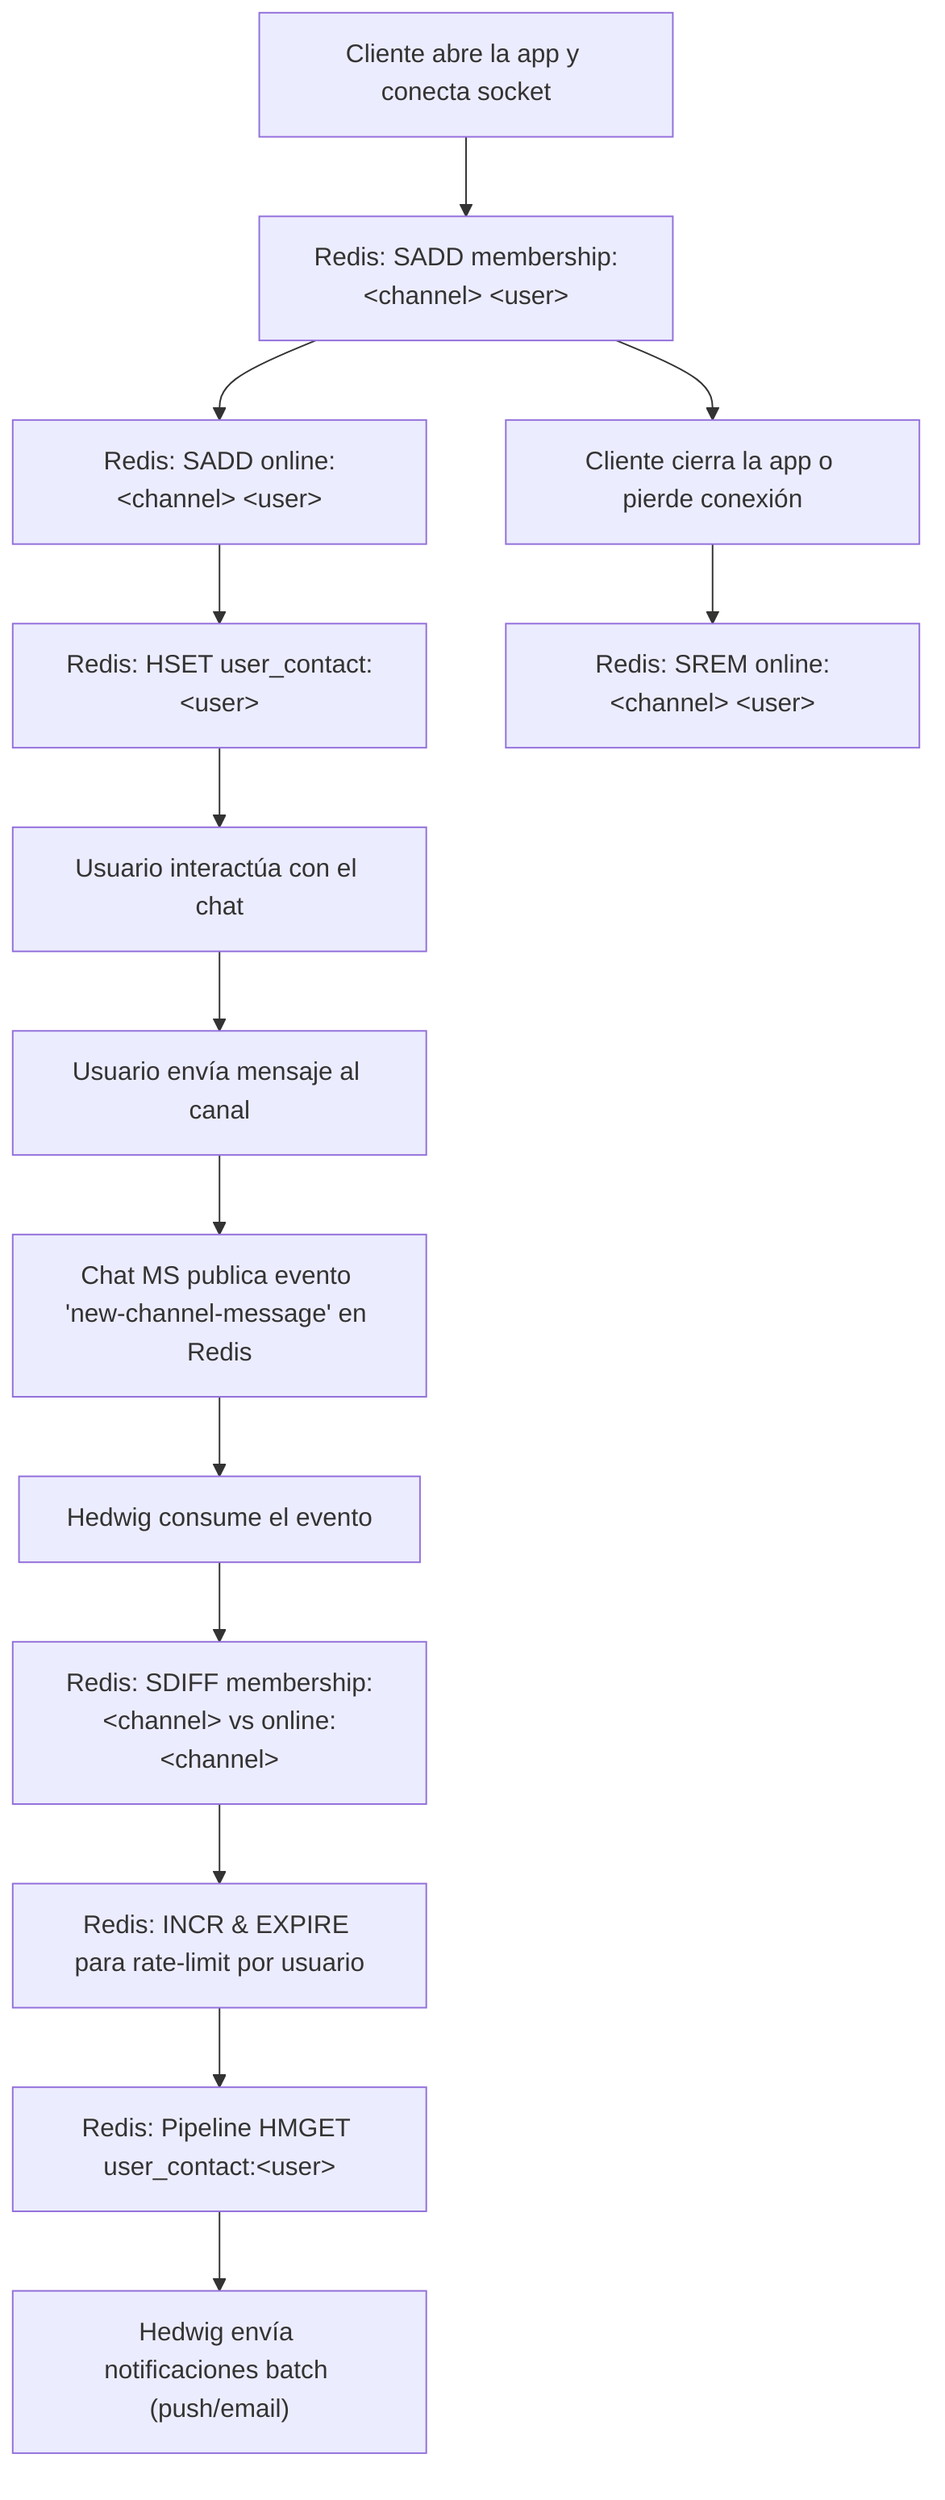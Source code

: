 flowchart TD
    A["Cliente abre la app y conecta socket"] --> B1["Redis: SADD membership:&lt;channel&gt; &lt;user&gt;"]
    B1 --> B2["Redis: SADD online:&lt;channel&gt; &lt;user&gt;"]
    B2 --> B3["Redis: HSET user_contact:&lt;user&gt;"]
    B3 --> C["Usuario interactúa con el chat"]
    C --> D["Usuario envía mensaje al canal"]
    D --> E["Chat MS publica evento 'new-channel-message' en Redis"]
    E --> F1["Hedwig consume el evento"]
    F1 --> F2["Redis: SDIFF membership:&lt;channel&gt; vs online:&lt;channel&gt;"]
    F2 --> F3["Redis: INCR & EXPIRE para rate-limit por usuario"]
    F3 --> F4["Redis: Pipeline HMGET user_contact:&lt;user&gt;"]
    F4 --> F5["Hedwig envía notificaciones batch (push/email)"]
    B1 --> G["Cliente cierra la app o pierde conexión"]
    G --> H["Redis: SREM online:&lt;channel&gt; &lt;user&gt;"]